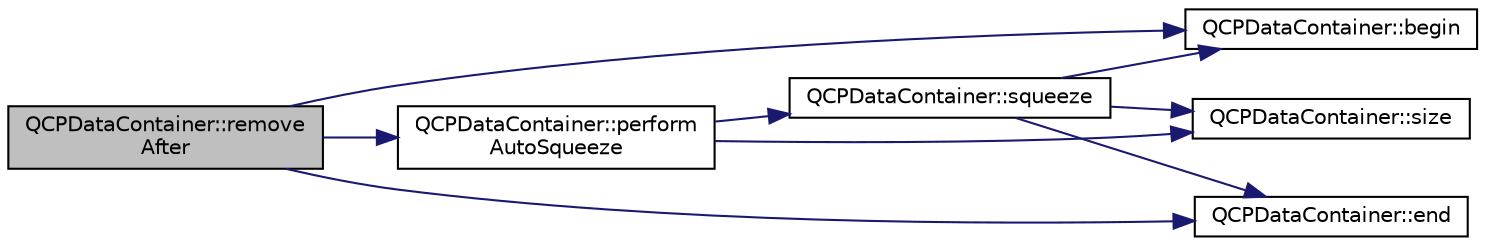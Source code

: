 digraph "QCPDataContainer::removeAfter"
{
  edge [fontname="Helvetica",fontsize="10",labelfontname="Helvetica",labelfontsize="10"];
  node [fontname="Helvetica",fontsize="10",shape=record];
  rankdir="LR";
  Node156 [label="QCPDataContainer::remove\lAfter",height=0.2,width=0.4,color="black", fillcolor="grey75", style="filled", fontcolor="black"];
  Node156 -> Node157 [color="midnightblue",fontsize="10",style="solid",fontname="Helvetica"];
  Node157 [label="QCPDataContainer::begin",height=0.2,width=0.4,color="black", fillcolor="white", style="filled",URL="$class_q_c_p_data_container.html#a80032518413ab8f418f7c81182fd06cb"];
  Node156 -> Node158 [color="midnightblue",fontsize="10",style="solid",fontname="Helvetica"];
  Node158 [label="QCPDataContainer::end",height=0.2,width=0.4,color="black", fillcolor="white", style="filled",URL="$class_q_c_p_data_container.html#acf66dfad83fe041380f5e0491e7676f2"];
  Node156 -> Node159 [color="midnightblue",fontsize="10",style="solid",fontname="Helvetica"];
  Node159 [label="QCPDataContainer::perform\lAutoSqueeze",height=0.2,width=0.4,color="black", fillcolor="white", style="filled",URL="$class_q_c_p_data_container.html#a83c25ac14be1c920df85e797ee75c982"];
  Node159 -> Node160 [color="midnightblue",fontsize="10",style="solid",fontname="Helvetica"];
  Node160 [label="QCPDataContainer::size",height=0.2,width=0.4,color="black", fillcolor="white", style="filled",URL="$class_q_c_p_data_container.html#a8e9b262c739672e13472d0d45b720258"];
  Node159 -> Node161 [color="midnightblue",fontsize="10",style="solid",fontname="Helvetica"];
  Node161 [label="QCPDataContainer::squeeze",height=0.2,width=0.4,color="black", fillcolor="white", style="filled",URL="$class_q_c_p_data_container.html#a82fcc511def22287fc62579d0706387c"];
  Node161 -> Node157 [color="midnightblue",fontsize="10",style="solid",fontname="Helvetica"];
  Node161 -> Node158 [color="midnightblue",fontsize="10",style="solid",fontname="Helvetica"];
  Node161 -> Node160 [color="midnightblue",fontsize="10",style="solid",fontname="Helvetica"];
}
